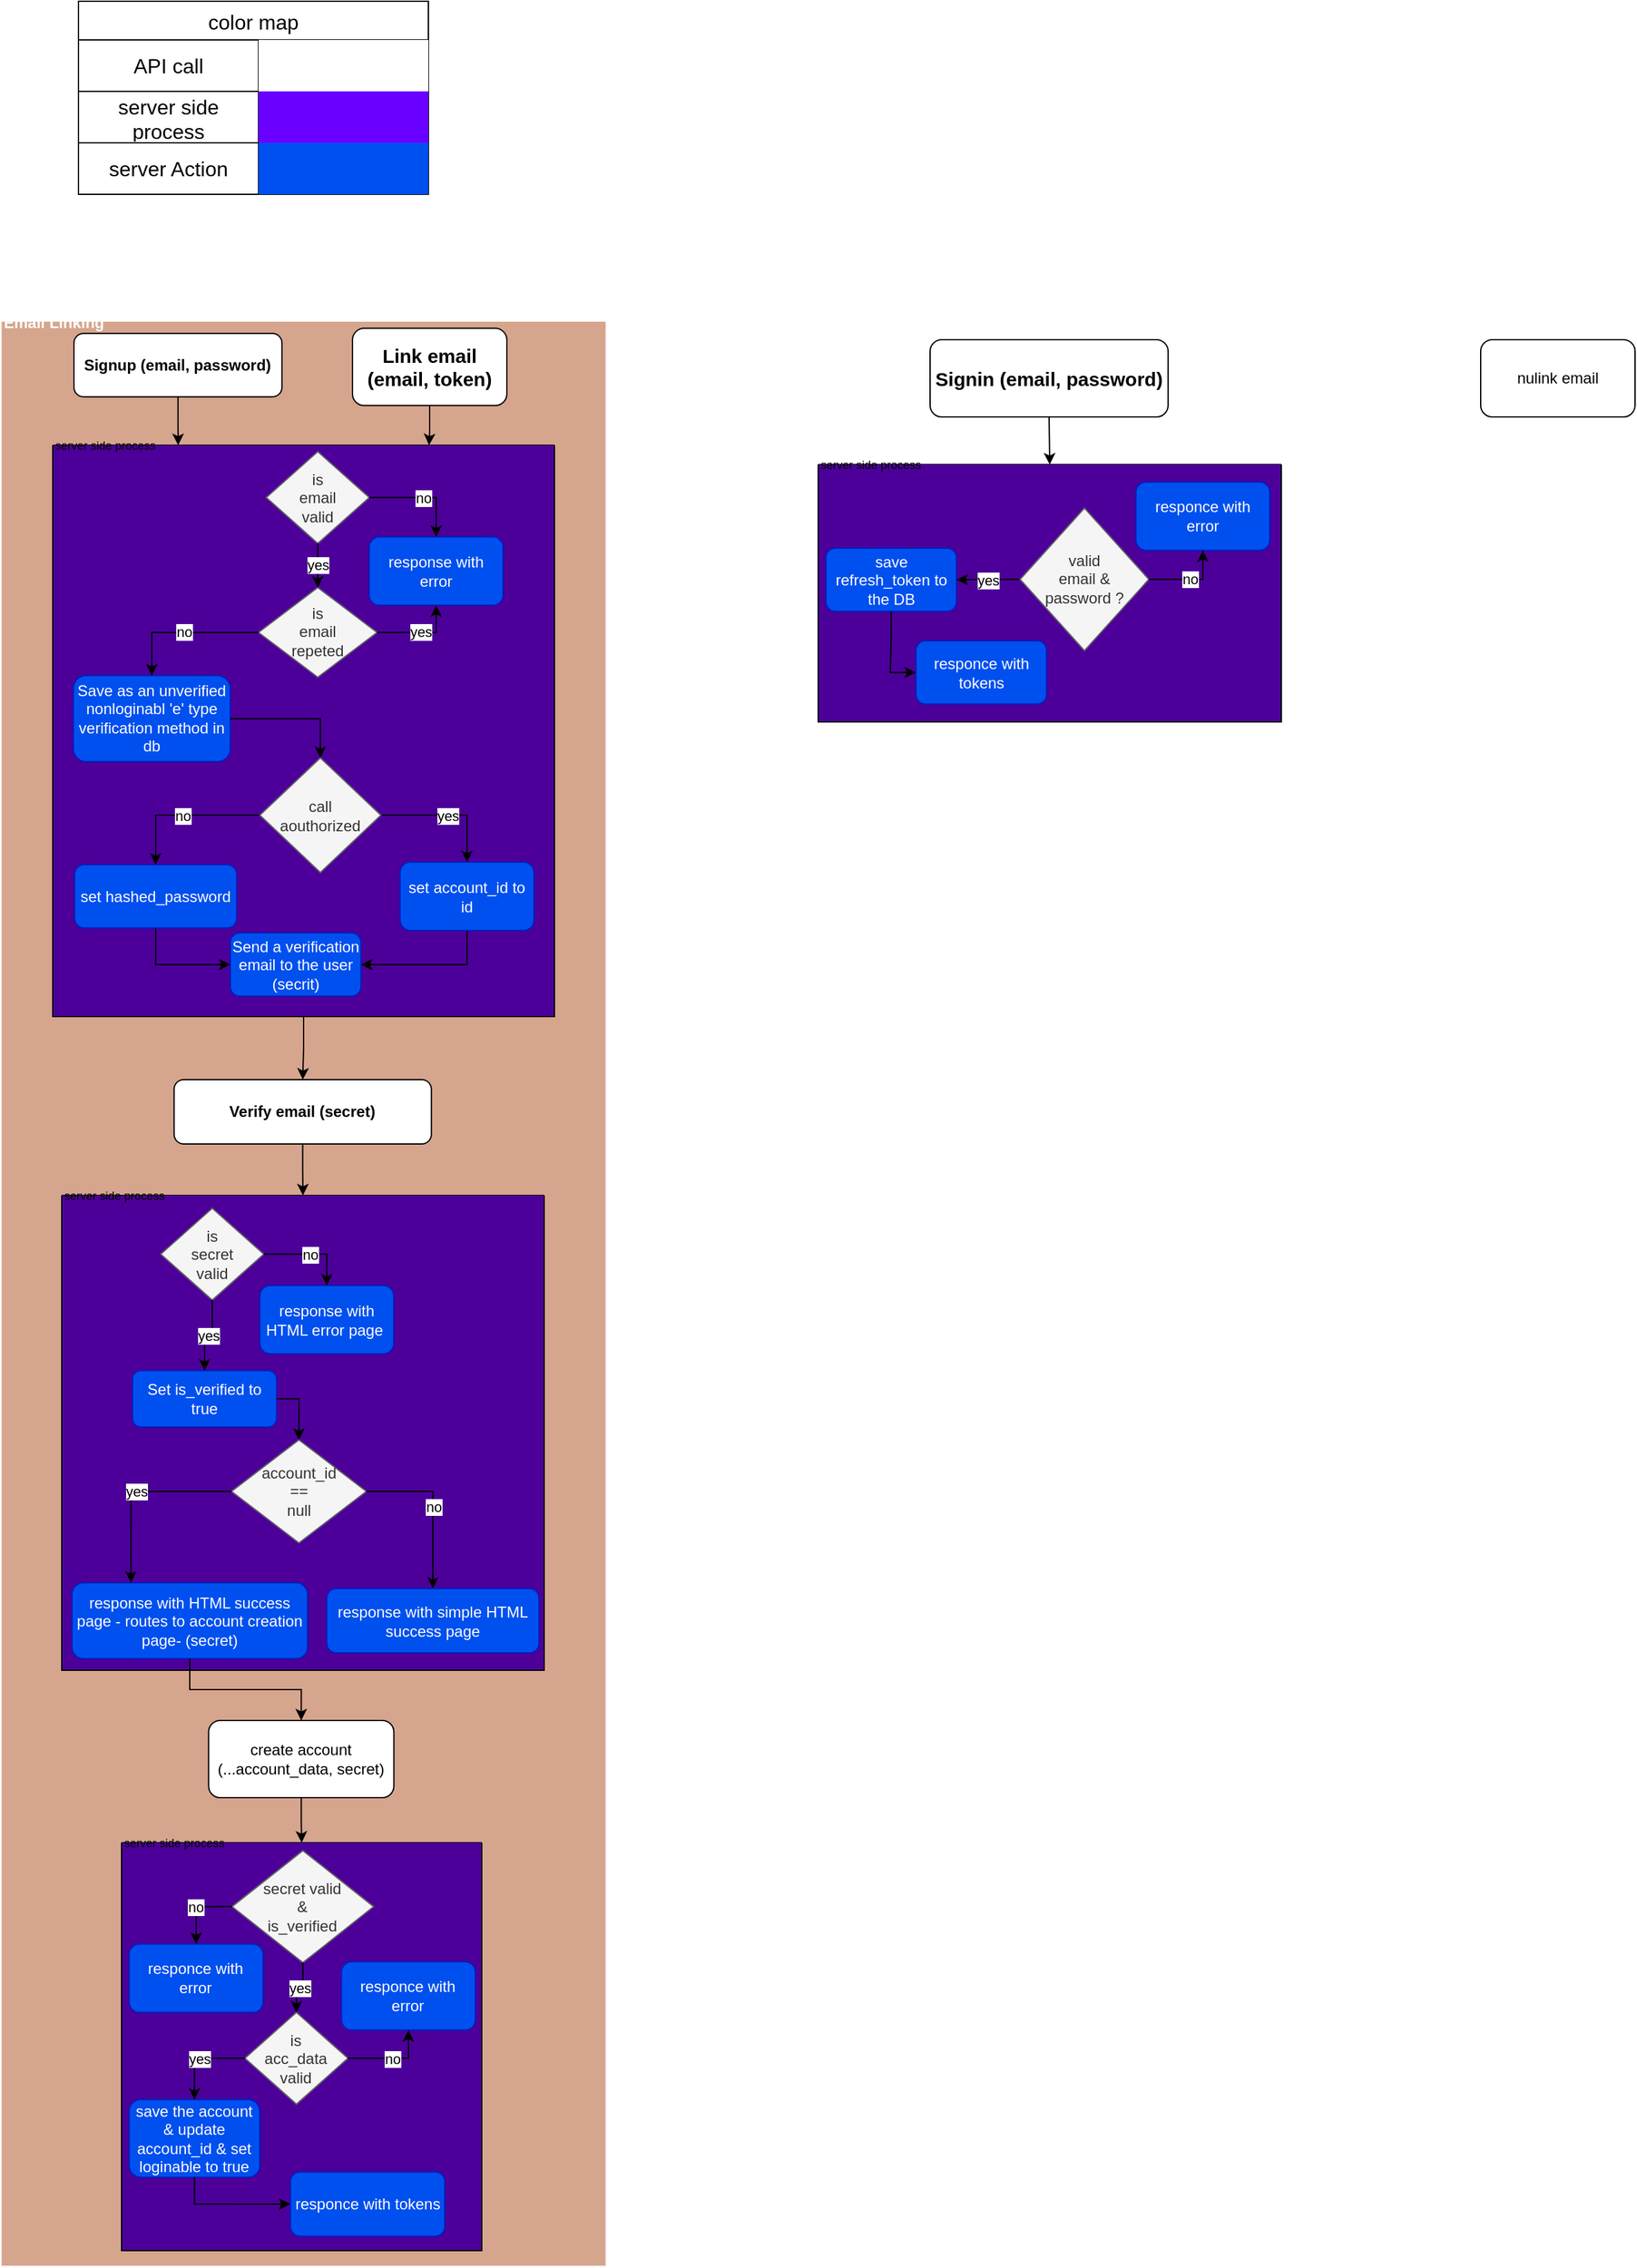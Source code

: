 <mxfile version="21.3.8" type="github" pages="2">
  <diagram name="Page-1" id="pteTAIGlAc0p7t94jHmJ">
    <mxGraphModel dx="1827" dy="497" grid="1" gridSize="10" guides="1" tooltips="1" connect="1" arrows="1" fold="1" page="1" pageScale="1" pageWidth="827" pageHeight="1169" math="0" shadow="0">
      <root>
        <mxCell id="0" />
        <mxCell id="1" parent="0" />
        <mxCell id="_Lz6I93l5ru_T4zFbFvI-14" value="color map" style="shape=table;startSize=30;container=1;collapsible=0;childLayout=tableLayout;strokeColor=default;fontSize=16;" vertex="1" parent="1">
          <mxGeometry x="10" y="10" width="272" height="150" as="geometry" />
        </mxCell>
        <mxCell id="_Lz6I93l5ru_T4zFbFvI-15" value="" style="shape=tableRow;horizontal=0;startSize=0;swimlaneHead=0;swimlaneBody=0;strokeColor=inherit;top=0;left=0;bottom=0;right=0;collapsible=0;dropTarget=0;fillColor=none;points=[[0,0.5],[1,0.5]];portConstraint=eastwest;fontSize=16;" vertex="1" parent="_Lz6I93l5ru_T4zFbFvI-14">
          <mxGeometry y="30" width="272" height="40" as="geometry" />
        </mxCell>
        <mxCell id="_Lz6I93l5ru_T4zFbFvI-16" value="API call" style="shape=partialRectangle;html=1;whiteSpace=wrap;connectable=0;strokeColor=inherit;overflow=hidden;fillColor=none;top=0;left=0;bottom=0;right=0;pointerEvents=1;fontSize=16;" vertex="1" parent="_Lz6I93l5ru_T4zFbFvI-15">
          <mxGeometry width="140" height="40" as="geometry">
            <mxRectangle width="140" height="40" as="alternateBounds" />
          </mxGeometry>
        </mxCell>
        <mxCell id="_Lz6I93l5ru_T4zFbFvI-17" value="" style="shape=partialRectangle;html=1;whiteSpace=wrap;connectable=0;overflow=hidden;top=0;left=0;bottom=0;right=0;pointerEvents=1;fontSize=16;" vertex="1" parent="_Lz6I93l5ru_T4zFbFvI-15">
          <mxGeometry x="140" width="132" height="40" as="geometry">
            <mxRectangle width="132" height="40" as="alternateBounds" />
          </mxGeometry>
        </mxCell>
        <mxCell id="_Lz6I93l5ru_T4zFbFvI-19" value="" style="shape=tableRow;horizontal=0;startSize=0;swimlaneHead=0;swimlaneBody=0;strokeColor=inherit;top=0;left=0;bottom=0;right=0;collapsible=0;dropTarget=0;fillColor=none;points=[[0,0.5],[1,0.5]];portConstraint=eastwest;fontSize=16;" vertex="1" parent="_Lz6I93l5ru_T4zFbFvI-14">
          <mxGeometry y="70" width="272" height="40" as="geometry" />
        </mxCell>
        <mxCell id="_Lz6I93l5ru_T4zFbFvI-20" value="server side process" style="shape=partialRectangle;html=1;whiteSpace=wrap;connectable=0;strokeColor=inherit;overflow=hidden;fillColor=none;top=0;left=0;bottom=0;right=0;pointerEvents=1;fontSize=16;" vertex="1" parent="_Lz6I93l5ru_T4zFbFvI-19">
          <mxGeometry width="140" height="40" as="geometry">
            <mxRectangle width="140" height="40" as="alternateBounds" />
          </mxGeometry>
        </mxCell>
        <mxCell id="_Lz6I93l5ru_T4zFbFvI-21" value="" style="shape=partialRectangle;html=1;whiteSpace=wrap;connectable=0;strokeColor=#3700CC;overflow=hidden;fillColor=#6a00ff;top=0;left=0;bottom=0;right=0;pointerEvents=1;fontSize=16;fontColor=#ffffff;" vertex="1" parent="_Lz6I93l5ru_T4zFbFvI-19">
          <mxGeometry x="140" width="132" height="40" as="geometry">
            <mxRectangle width="132" height="40" as="alternateBounds" />
          </mxGeometry>
        </mxCell>
        <mxCell id="_Lz6I93l5ru_T4zFbFvI-23" value="" style="shape=tableRow;horizontal=0;startSize=0;swimlaneHead=0;swimlaneBody=0;strokeColor=inherit;top=0;left=0;bottom=0;right=0;collapsible=0;dropTarget=0;fillColor=none;points=[[0,0.5],[1,0.5]];portConstraint=eastwest;fontSize=16;" vertex="1" parent="_Lz6I93l5ru_T4zFbFvI-14">
          <mxGeometry y="110" width="272" height="40" as="geometry" />
        </mxCell>
        <mxCell id="_Lz6I93l5ru_T4zFbFvI-24" value="server Action" style="shape=partialRectangle;html=1;whiteSpace=wrap;connectable=0;strokeColor=inherit;overflow=hidden;fillColor=none;top=0;left=0;bottom=0;right=0;pointerEvents=1;fontSize=16;" vertex="1" parent="_Lz6I93l5ru_T4zFbFvI-23">
          <mxGeometry width="140" height="40" as="geometry">
            <mxRectangle width="140" height="40" as="alternateBounds" />
          </mxGeometry>
        </mxCell>
        <mxCell id="_Lz6I93l5ru_T4zFbFvI-25" value="" style="shape=partialRectangle;html=1;whiteSpace=wrap;connectable=0;strokeColor=#001DBC;overflow=hidden;fillColor=#0050ef;top=0;left=0;bottom=0;right=0;pointerEvents=1;fontSize=16;fontColor=#ffffff;" vertex="1" parent="_Lz6I93l5ru_T4zFbFvI-23">
          <mxGeometry x="140" width="132" height="40" as="geometry">
            <mxRectangle width="132" height="40" as="alternateBounds" />
          </mxGeometry>
        </mxCell>
        <mxCell id="_Lz6I93l5ru_T4zFbFvI-88" style="edgeStyle=orthogonalEdgeStyle;rounded=0;orthogonalLoop=1;jettySize=auto;html=1;entryX=0.5;entryY=0;entryDx=0;entryDy=0;exitX=0.5;exitY=1;exitDx=0;exitDy=0;" edge="1" parent="1" source="WjPGS6aV06rKY_8aKDoy-7" target="WjPGS6aV06rKY_8aKDoy-10">
          <mxGeometry relative="1" as="geometry">
            <mxPoint x="765" y="309.17" as="sourcePoint" />
            <mxPoint x="765" y="350" as="targetPoint" />
          </mxGeometry>
        </mxCell>
        <mxCell id="_Lz6I93l5ru_T4zFbFvI-89" value="nulink email" style="rounded=1;whiteSpace=wrap;html=1;" vertex="1" parent="1">
          <mxGeometry x="1100" y="273" width="120" height="60" as="geometry" />
        </mxCell>
        <mxCell id="9fSp8sO44n7Tz8PfT3hy-3" value="Email Linking" style="swimlane;startSize=0;align=left;fillColor=none;fontColor=#ffffff;strokeColor=#FFFFFF;gradientColor=none;swimlaneFillColor=#AD4D1D;opacity=50;strokeWidth=1;perimeterSpacing=1;" vertex="1" parent="1">
          <mxGeometry x="-50" y="259" width="470" height="1511" as="geometry" />
        </mxCell>
        <mxCell id="_Lz6I93l5ru_T4zFbFvI-2" value="Signup (email, password)" style="rounded=1;whiteSpace=wrap;html=1;fontStyle=1" vertex="1" parent="9fSp8sO44n7Tz8PfT3hy-3">
          <mxGeometry x="56.5" y="9.17" width="161.67" height="49.17" as="geometry" />
        </mxCell>
        <mxCell id="_Lz6I93l5ru_T4zFbFvI-44" style="edgeStyle=orthogonalEdgeStyle;rounded=0;orthogonalLoop=1;jettySize=auto;html=1;entryX=0.25;entryY=0;entryDx=0;entryDy=0;" edge="1" parent="9fSp8sO44n7Tz8PfT3hy-3" source="_Lz6I93l5ru_T4zFbFvI-2" target="0f2ua5pnuV8czUVJPmkx-8">
          <mxGeometry relative="1" as="geometry">
            <mxPoint x="186.0" y="98" as="targetPoint" />
          </mxGeometry>
        </mxCell>
        <mxCell id="WjPGS6aV06rKY_8aKDoy-6" style="edgeStyle=orthogonalEdgeStyle;rounded=0;orthogonalLoop=1;jettySize=auto;html=1;entryX=0.5;entryY=0;entryDx=0;entryDy=0;" edge="1" parent="9fSp8sO44n7Tz8PfT3hy-3" source="_Lz6I93l5ru_T4zFbFvI-51" target="WjPGS6aV06rKY_8aKDoy-4">
          <mxGeometry relative="1" as="geometry" />
        </mxCell>
        <mxCell id="_Lz6I93l5ru_T4zFbFvI-51" value="create account (...account_data, secret)" style="rounded=1;whiteSpace=wrap;html=1;" vertex="1" parent="9fSp8sO44n7Tz8PfT3hy-3">
          <mxGeometry x="161.17" y="1087" width="144" height="60" as="geometry" />
        </mxCell>
        <mxCell id="0f2ua5pnuV8czUVJPmkx-8" value="server side process" style="swimlane;startSize=0;swimlaneFillColor=#4C0099;fontStyle=0;align=left;fontSize=9;" vertex="1" parent="9fSp8sO44n7Tz8PfT3hy-3">
          <mxGeometry x="40" y="96" width="390" height="444" as="geometry" />
        </mxCell>
        <mxCell id="9fSp8sO44n7Tz8PfT3hy-7" value="is &lt;br&gt;email&lt;br&gt;valid" style="rhombus;whiteSpace=wrap;html=1;fillColor=#f5f5f5;fontColor=#333333;strokeColor=#666666;" vertex="1" parent="0f2ua5pnuV8czUVJPmkx-8">
          <mxGeometry x="166.02" y="5.0" width="80" height="71.29" as="geometry" />
        </mxCell>
        <mxCell id="_Lz6I93l5ru_T4zFbFvI-34" value="response with error" style="rounded=1;whiteSpace=wrap;html=1;fillColor=#0050ef;fontColor=#ffffff;strokeColor=#001DBC;" vertex="1" parent="0f2ua5pnuV8czUVJPmkx-8">
          <mxGeometry x="246.02" y="71.29" width="104.07" height="53.12" as="geometry" />
        </mxCell>
        <mxCell id="_Lz6I93l5ru_T4zFbFvI-32" value="is&lt;br&gt;email&lt;br&gt;repeted" style="rhombus;whiteSpace=wrap;html=1;fillColor=#f5f5f5;fontColor=#333333;strokeColor=#666666;" vertex="1" parent="0f2ua5pnuV8czUVJPmkx-8">
          <mxGeometry x="160.0" y="110.65" width="92.04" height="69.64" as="geometry" />
        </mxCell>
        <mxCell id="_Lz6I93l5ru_T4zFbFvI-13" value="Save as an unverified nonloginabl &#39;e&#39; type verification method in db" style="rounded=1;whiteSpace=wrap;html=1;fillColor=#0050ef;fontColor=#ffffff;strokeColor=#001DBC;" vertex="1" parent="0f2ua5pnuV8czUVJPmkx-8">
          <mxGeometry x="16" y="179.0" width="122.04" height="66.88" as="geometry" />
        </mxCell>
        <mxCell id="WjPGS6aV06rKY_8aKDoy-30" style="edgeStyle=orthogonalEdgeStyle;rounded=0;orthogonalLoop=1;jettySize=auto;html=1;entryX=0;entryY=0.5;entryDx=0;entryDy=0;exitX=0.5;exitY=1;exitDx=0;exitDy=0;" edge="1" parent="0f2ua5pnuV8czUVJPmkx-8" source="0f2ua5pnuV8czUVJPmkx-3" target="WjPGS6aV06rKY_8aKDoy-28">
          <mxGeometry relative="1" as="geometry" />
        </mxCell>
        <mxCell id="0f2ua5pnuV8czUVJPmkx-3" value="set hashed_password" style="rounded=1;whiteSpace=wrap;html=1;fillColor=#0050ef;fontColor=#ffffff;strokeColor=#001DBC;" vertex="1" parent="0f2ua5pnuV8czUVJPmkx-8">
          <mxGeometry x="17" y="326" width="126" height="49.17" as="geometry" />
        </mxCell>
        <mxCell id="9fSp8sO44n7Tz8PfT3hy-9" value="no" style="edgeStyle=orthogonalEdgeStyle;rounded=0;orthogonalLoop=1;jettySize=auto;html=1;entryX=0.5;entryY=0;entryDx=0;entryDy=0;exitX=1;exitY=0.5;exitDx=0;exitDy=0;" edge="1" parent="0f2ua5pnuV8czUVJPmkx-8" source="9fSp8sO44n7Tz8PfT3hy-7" target="_Lz6I93l5ru_T4zFbFvI-34">
          <mxGeometry relative="1" as="geometry" />
        </mxCell>
        <mxCell id="9fSp8sO44n7Tz8PfT3hy-8" value="yes" style="edgeStyle=orthogonalEdgeStyle;rounded=0;orthogonalLoop=1;jettySize=auto;html=1;" edge="1" parent="0f2ua5pnuV8czUVJPmkx-8" source="9fSp8sO44n7Tz8PfT3hy-7" target="_Lz6I93l5ru_T4zFbFvI-32">
          <mxGeometry relative="1" as="geometry" />
        </mxCell>
        <mxCell id="_Lz6I93l5ru_T4zFbFvI-35" value="yes" style="edgeStyle=orthogonalEdgeStyle;rounded=0;orthogonalLoop=1;jettySize=auto;html=1;entryX=0.5;entryY=1;entryDx=0;entryDy=0;exitX=1;exitY=0.5;exitDx=0;exitDy=0;" edge="1" parent="0f2ua5pnuV8czUVJPmkx-8" source="_Lz6I93l5ru_T4zFbFvI-32" target="_Lz6I93l5ru_T4zFbFvI-34">
          <mxGeometry relative="1" as="geometry" />
        </mxCell>
        <mxCell id="9fSp8sO44n7Tz8PfT3hy-10" value="no" style="edgeStyle=orthogonalEdgeStyle;rounded=0;orthogonalLoop=1;jettySize=auto;html=1;entryX=0.5;entryY=0;entryDx=0;entryDy=0;exitX=0;exitY=0.5;exitDx=0;exitDy=0;" edge="1" parent="0f2ua5pnuV8czUVJPmkx-8" source="_Lz6I93l5ru_T4zFbFvI-32" target="_Lz6I93l5ru_T4zFbFvI-13">
          <mxGeometry relative="1" as="geometry" />
        </mxCell>
        <mxCell id="0f2ua5pnuV8czUVJPmkx-4" style="edgeStyle=orthogonalEdgeStyle;rounded=0;orthogonalLoop=1;jettySize=auto;html=1;entryX=0.5;entryY=0;entryDx=0;entryDy=0;" edge="1" parent="0f2ua5pnuV8czUVJPmkx-8" source="_Lz6I93l5ru_T4zFbFvI-13" target="WjPGS6aV06rKY_8aKDoy-20">
          <mxGeometry relative="1" as="geometry" />
        </mxCell>
        <mxCell id="WjPGS6aV06rKY_8aKDoy-23" value="no" style="edgeStyle=orthogonalEdgeStyle;rounded=0;orthogonalLoop=1;jettySize=auto;html=1;entryX=0.5;entryY=0;entryDx=0;entryDy=0;exitX=0;exitY=0.5;exitDx=0;exitDy=0;" edge="1" parent="0f2ua5pnuV8czUVJPmkx-8" source="WjPGS6aV06rKY_8aKDoy-20" target="0f2ua5pnuV8czUVJPmkx-3">
          <mxGeometry relative="1" as="geometry" />
        </mxCell>
        <mxCell id="WjPGS6aV06rKY_8aKDoy-25" value="yes" style="edgeStyle=orthogonalEdgeStyle;rounded=0;orthogonalLoop=1;jettySize=auto;html=1;exitX=1;exitY=0.5;exitDx=0;exitDy=0;entryX=0.5;entryY=0;entryDx=0;entryDy=0;" edge="1" parent="0f2ua5pnuV8czUVJPmkx-8" source="WjPGS6aV06rKY_8aKDoy-20" target="WjPGS6aV06rKY_8aKDoy-24">
          <mxGeometry relative="1" as="geometry" />
        </mxCell>
        <mxCell id="WjPGS6aV06rKY_8aKDoy-20" value="call&lt;br&gt;aouthorized" style="rhombus;whiteSpace=wrap;html=1;fillColor=#f5f5f5;fontColor=#333333;strokeColor=#666666;" vertex="1" parent="0f2ua5pnuV8czUVJPmkx-8">
          <mxGeometry x="161.04" y="243" width="94" height="89" as="geometry" />
        </mxCell>
        <mxCell id="WjPGS6aV06rKY_8aKDoy-29" style="edgeStyle=orthogonalEdgeStyle;rounded=0;orthogonalLoop=1;jettySize=auto;html=1;entryX=1;entryY=0.5;entryDx=0;entryDy=0;exitX=0.5;exitY=1;exitDx=0;exitDy=0;" edge="1" parent="0f2ua5pnuV8czUVJPmkx-8" source="WjPGS6aV06rKY_8aKDoy-24" target="WjPGS6aV06rKY_8aKDoy-28">
          <mxGeometry relative="1" as="geometry" />
        </mxCell>
        <mxCell id="WjPGS6aV06rKY_8aKDoy-24" value="set account_id to id" style="rounded=1;whiteSpace=wrap;html=1;fillColor=#0050ef;fontColor=#ffffff;strokeColor=#001DBC;" vertex="1" parent="0f2ua5pnuV8czUVJPmkx-8">
          <mxGeometry x="270.0" y="324" width="104.07" height="53.12" as="geometry" />
        </mxCell>
        <mxCell id="WjPGS6aV06rKY_8aKDoy-28" value="Send a verification email to the user (secrit)" style="rounded=1;whiteSpace=wrap;html=1;fillColor=#0050ef;fontColor=#ffffff;strokeColor=#001DBC;" vertex="1" parent="0f2ua5pnuV8czUVJPmkx-8">
          <mxGeometry x="138.04" y="379" width="101.53" height="49.17" as="geometry" />
        </mxCell>
        <mxCell id="WjPGS6aV06rKY_8aKDoy-4" value="server side process" style="swimlane;startSize=0;swimlaneFillColor=#4C0099;fontStyle=0;align=left;fontSize=9;" vertex="1" parent="9fSp8sO44n7Tz8PfT3hy-3">
          <mxGeometry x="93.5" y="1182" width="280" height="317" as="geometry" />
        </mxCell>
        <mxCell id="_Lz6I93l5ru_T4zFbFvI-59" value="responce with error" style="rounded=1;whiteSpace=wrap;html=1;fillColor=#0050ef;fontColor=#ffffff;strokeColor=#001DBC;" vertex="1" parent="WjPGS6aV06rKY_8aKDoy-4">
          <mxGeometry x="170.93" y="92.53" width="104.07" height="53.12" as="geometry" />
        </mxCell>
        <mxCell id="_Lz6I93l5ru_T4zFbFvI-58" value="is &lt;br&gt;acc_data&lt;br&gt;valid" style="rhombus;whiteSpace=wrap;html=1;fillColor=#f5f5f5;fontColor=#333333;strokeColor=#666666;" vertex="1" parent="WjPGS6aV06rKY_8aKDoy-4">
          <mxGeometry x="95.93" y="131.89" width="80" height="71.29" as="geometry" />
        </mxCell>
        <mxCell id="_Lz6I93l5ru_T4zFbFvI-64" value="responce with error" style="rounded=1;whiteSpace=wrap;html=1;fillColor=#0050ef;fontColor=#ffffff;strokeColor=#001DBC;" vertex="1" parent="WjPGS6aV06rKY_8aKDoy-4">
          <mxGeometry x="5.93" y="78.77" width="104.07" height="53.12" as="geometry" />
        </mxCell>
        <mxCell id="_Lz6I93l5ru_T4zFbFvI-61" value="secret valid&lt;br&gt;&amp;amp;&lt;br&gt;is_verified" style="rhombus;whiteSpace=wrap;html=1;fillColor=#f5f5f5;fontColor=#333333;strokeColor=#666666;" vertex="1" parent="WjPGS6aV06rKY_8aKDoy-4">
          <mxGeometry x="85.93" y="6.18" width="110" height="87" as="geometry" />
        </mxCell>
        <mxCell id="_Lz6I93l5ru_T4zFbFvI-56" value="save the account &amp;amp; update account_id &amp;amp; set loginable to true" style="rounded=1;whiteSpace=wrap;html=1;fillColor=#0050ef;fontColor=#ffffff;strokeColor=#001DBC;" vertex="1" parent="WjPGS6aV06rKY_8aKDoy-4">
          <mxGeometry x="5.93" y="199.65" width="101.53" height="60.35" as="geometry" />
        </mxCell>
        <mxCell id="_Lz6I93l5ru_T4zFbFvI-73" value="responce with tokens" style="rounded=1;whiteSpace=wrap;html=1;fillColor=#0050ef;fontColor=#ffffff;strokeColor=#001DBC;" vertex="1" parent="WjPGS6aV06rKY_8aKDoy-4">
          <mxGeometry x="131.26" y="255.82" width="120" height="50" as="geometry" />
        </mxCell>
        <mxCell id="_Lz6I93l5ru_T4zFbFvI-60" value="no" style="edgeStyle=orthogonalEdgeStyle;rounded=0;orthogonalLoop=1;jettySize=auto;html=1;entryX=0.5;entryY=1;entryDx=0;entryDy=0;exitX=1;exitY=0.5;exitDx=0;exitDy=0;" edge="1" parent="WjPGS6aV06rKY_8aKDoy-4" source="_Lz6I93l5ru_T4zFbFvI-58" target="_Lz6I93l5ru_T4zFbFvI-59">
          <mxGeometry relative="1" as="geometry" />
        </mxCell>
        <mxCell id="_Lz6I93l5ru_T4zFbFvI-63" value="yes" style="edgeStyle=orthogonalEdgeStyle;rounded=0;orthogonalLoop=1;jettySize=auto;html=1;entryX=0.5;entryY=0;entryDx=0;entryDy=0;" edge="1" parent="WjPGS6aV06rKY_8aKDoy-4" source="_Lz6I93l5ru_T4zFbFvI-61" target="_Lz6I93l5ru_T4zFbFvI-58">
          <mxGeometry relative="1" as="geometry" />
        </mxCell>
        <mxCell id="_Lz6I93l5ru_T4zFbFvI-65" value="no" style="edgeStyle=orthogonalEdgeStyle;rounded=0;orthogonalLoop=1;jettySize=auto;html=1;entryX=0.5;entryY=0;entryDx=0;entryDy=0;exitX=0;exitY=0.5;exitDx=0;exitDy=0;" edge="1" parent="WjPGS6aV06rKY_8aKDoy-4" source="_Lz6I93l5ru_T4zFbFvI-61" target="_Lz6I93l5ru_T4zFbFvI-64">
          <mxGeometry relative="1" as="geometry" />
        </mxCell>
        <mxCell id="_Lz6I93l5ru_T4zFbFvI-57" value="yes" style="edgeStyle=orthogonalEdgeStyle;rounded=0;orthogonalLoop=1;jettySize=auto;html=1;entryX=0.5;entryY=0;entryDx=0;entryDy=0;exitX=0;exitY=0.5;exitDx=0;exitDy=0;fillColor=none;" edge="1" parent="WjPGS6aV06rKY_8aKDoy-4" source="_Lz6I93l5ru_T4zFbFvI-58" target="_Lz6I93l5ru_T4zFbFvI-56">
          <mxGeometry relative="1" as="geometry" />
        </mxCell>
        <mxCell id="_Lz6I93l5ru_T4zFbFvI-74" style="edgeStyle=orthogonalEdgeStyle;rounded=0;orthogonalLoop=1;jettySize=auto;html=1;entryX=0;entryY=0.5;entryDx=0;entryDy=0;exitX=0.5;exitY=1;exitDx=0;exitDy=0;" edge="1" parent="WjPGS6aV06rKY_8aKDoy-4" source="_Lz6I93l5ru_T4zFbFvI-56" target="_Lz6I93l5ru_T4zFbFvI-73">
          <mxGeometry relative="1" as="geometry" />
        </mxCell>
        <mxCell id="_Lz6I93l5ru_T4zFbFvI-3" value="Verify email (secret)" style="rounded=1;whiteSpace=wrap;html=1;fontStyle=1" vertex="1" parent="9fSp8sO44n7Tz8PfT3hy-3">
          <mxGeometry x="134.33" y="589" width="200" height="50" as="geometry" />
        </mxCell>
        <mxCell id="ZFrwRgd-oDH84CEfDE7K-3" value="server side process" style="swimlane;startSize=0;swimlaneFillColor=#4C0099;fontStyle=0;align=left;fontSize=9;" vertex="1" parent="9fSp8sO44n7Tz8PfT3hy-3">
          <mxGeometry x="47" y="679" width="375" height="369" as="geometry" />
        </mxCell>
        <mxCell id="ZFrwRgd-oDH84CEfDE7K-4" value="is&lt;br&gt;secret&lt;br&gt;valid" style="rhombus;whiteSpace=wrap;html=1;fillColor=#f5f5f5;fontColor=#333333;strokeColor=#666666;" vertex="1" parent="ZFrwRgd-oDH84CEfDE7K-3">
          <mxGeometry x="77.0" y="10" width="80" height="71.29" as="geometry" />
        </mxCell>
        <mxCell id="ZFrwRgd-oDH84CEfDE7K-5" value="no" style="edgeStyle=orthogonalEdgeStyle;rounded=0;orthogonalLoop=1;jettySize=auto;html=1;entryX=0.5;entryY=0;entryDx=0;entryDy=0;exitX=1;exitY=0.5;exitDx=0;exitDy=0;" edge="1" source="ZFrwRgd-oDH84CEfDE7K-4" parent="ZFrwRgd-oDH84CEfDE7K-3" target="ZFrwRgd-oDH84CEfDE7K-7">
          <mxGeometry relative="1" as="geometry">
            <mxPoint x="182.04" y="88.7" as="targetPoint" />
          </mxGeometry>
        </mxCell>
        <mxCell id="ZFrwRgd-oDH84CEfDE7K-6" value="yes" style="edgeStyle=orthogonalEdgeStyle;rounded=0;orthogonalLoop=1;jettySize=auto;html=1;entryX=0.5;entryY=0;entryDx=0;entryDy=0;" edge="1" source="ZFrwRgd-oDH84CEfDE7K-4" parent="ZFrwRgd-oDH84CEfDE7K-3" target="ZFrwRgd-oDH84CEfDE7K-8">
          <mxGeometry relative="1" as="geometry">
            <mxPoint x="90.04" y="127.7" as="targetPoint" />
          </mxGeometry>
        </mxCell>
        <mxCell id="ZFrwRgd-oDH84CEfDE7K-7" value="response with HTML error page&amp;nbsp;" style="rounded=1;whiteSpace=wrap;html=1;fillColor=#0050ef;fontColor=#ffffff;strokeColor=#001DBC;" vertex="1" parent="ZFrwRgd-oDH84CEfDE7K-3">
          <mxGeometry x="154.0" y="70" width="104.07" height="53.12" as="geometry" />
        </mxCell>
        <mxCell id="WjPGS6aV06rKY_8aKDoy-2" style="edgeStyle=orthogonalEdgeStyle;rounded=0;orthogonalLoop=1;jettySize=auto;html=1;entryX=0.5;entryY=0;entryDx=0;entryDy=0;exitX=1;exitY=0.5;exitDx=0;exitDy=0;" edge="1" parent="ZFrwRgd-oDH84CEfDE7K-3" source="ZFrwRgd-oDH84CEfDE7K-8" target="WjPGS6aV06rKY_8aKDoy-16">
          <mxGeometry relative="1" as="geometry" />
        </mxCell>
        <mxCell id="ZFrwRgd-oDH84CEfDE7K-8" value="Set is_verified to true" style="rounded=1;whiteSpace=wrap;html=1;fillColor=#0050ef;fontColor=#ffffff;strokeColor=#001DBC;" vertex="1" parent="ZFrwRgd-oDH84CEfDE7K-3">
          <mxGeometry x="55" y="136.12" width="112" height="43.88" as="geometry" />
        </mxCell>
        <mxCell id="WjPGS6aV06rKY_8aKDoy-1" value="response with HTML success page - routes to account creation page- (secret)" style="rounded=1;whiteSpace=wrap;html=1;fillColor=#0050ef;fontColor=#ffffff;strokeColor=#001DBC;" vertex="1" parent="ZFrwRgd-oDH84CEfDE7K-3">
          <mxGeometry x="8" y="301" width="183.07" height="59" as="geometry" />
        </mxCell>
        <mxCell id="WjPGS6aV06rKY_8aKDoy-16" value="account_id&lt;br&gt;==&lt;br&gt;null" style="rhombus;whiteSpace=wrap;html=1;fillColor=#f5f5f5;fontColor=#333333;strokeColor=#666666;" vertex="1" parent="ZFrwRgd-oDH84CEfDE7K-3">
          <mxGeometry x="132" y="190" width="104.73" height="80" as="geometry" />
        </mxCell>
        <mxCell id="WjPGS6aV06rKY_8aKDoy-17" value="no" style="edgeStyle=orthogonalEdgeStyle;rounded=0;orthogonalLoop=1;jettySize=auto;html=1;exitX=1;exitY=0.5;exitDx=0;exitDy=0;" edge="1" source="WjPGS6aV06rKY_8aKDoy-16" parent="ZFrwRgd-oDH84CEfDE7K-3" target="WjPGS6aV06rKY_8aKDoy-19">
          <mxGeometry relative="1" as="geometry">
            <mxPoint x="197.31" y="251.7" as="targetPoint" />
          </mxGeometry>
        </mxCell>
        <mxCell id="WjPGS6aV06rKY_8aKDoy-18" value="yes" style="edgeStyle=orthogonalEdgeStyle;rounded=0;orthogonalLoop=1;jettySize=auto;html=1;entryX=0.25;entryY=0;entryDx=0;entryDy=0;exitX=0;exitY=0.5;exitDx=0;exitDy=0;" edge="1" source="WjPGS6aV06rKY_8aKDoy-16" parent="ZFrwRgd-oDH84CEfDE7K-3" target="WjPGS6aV06rKY_8aKDoy-1">
          <mxGeometry relative="1" as="geometry">
            <mxPoint x="105.31" y="290.7" as="targetPoint" />
          </mxGeometry>
        </mxCell>
        <mxCell id="WjPGS6aV06rKY_8aKDoy-19" value="response with simple HTML success page" style="rounded=1;whiteSpace=wrap;html=1;fillColor=#0050ef;fontColor=#ffffff;strokeColor=#001DBC;" vertex="1" parent="ZFrwRgd-oDH84CEfDE7K-3">
          <mxGeometry x="206" y="305.5" width="165" height="50" as="geometry" />
        </mxCell>
        <mxCell id="ZFrwRgd-oDH84CEfDE7K-2" style="edgeStyle=orthogonalEdgeStyle;rounded=0;orthogonalLoop=1;jettySize=auto;html=1;entryX=0.5;entryY=0;entryDx=0;entryDy=0;" edge="1" parent="9fSp8sO44n7Tz8PfT3hy-3" source="0f2ua5pnuV8czUVJPmkx-8" target="_Lz6I93l5ru_T4zFbFvI-3">
          <mxGeometry relative="1" as="geometry" />
        </mxCell>
        <mxCell id="WjPGS6aV06rKY_8aKDoy-3" style="edgeStyle=orthogonalEdgeStyle;rounded=0;orthogonalLoop=1;jettySize=auto;html=1;entryX=0.5;entryY=0;entryDx=0;entryDy=0;exitX=0.5;exitY=1;exitDx=0;exitDy=0;" edge="1" parent="9fSp8sO44n7Tz8PfT3hy-3" source="WjPGS6aV06rKY_8aKDoy-1" target="_Lz6I93l5ru_T4zFbFvI-51">
          <mxGeometry relative="1" as="geometry" />
        </mxCell>
        <mxCell id="_Lz6I93l5ru_T4zFbFvI-50" style="edgeStyle=orthogonalEdgeStyle;rounded=0;orthogonalLoop=1;jettySize=auto;html=1;entryX=0.5;entryY=0;entryDx=0;entryDy=0;" edge="1" parent="9fSp8sO44n7Tz8PfT3hy-3" source="_Lz6I93l5ru_T4zFbFvI-3" target="ZFrwRgd-oDH84CEfDE7K-3">
          <mxGeometry relative="1" as="geometry">
            <mxPoint x="186.0" y="478" as="targetPoint" />
          </mxGeometry>
        </mxCell>
        <mxCell id="WjPGS6aV06rKY_8aKDoy-27" style="edgeStyle=orthogonalEdgeStyle;rounded=0;orthogonalLoop=1;jettySize=auto;html=1;entryX=0.75;entryY=0;entryDx=0;entryDy=0;" edge="1" parent="9fSp8sO44n7Tz8PfT3hy-3" source="WjPGS6aV06rKY_8aKDoy-15" target="0f2ua5pnuV8czUVJPmkx-8">
          <mxGeometry relative="1" as="geometry" />
        </mxCell>
        <mxCell id="WjPGS6aV06rKY_8aKDoy-15" value="Link email (email, token)" style="rounded=1;whiteSpace=wrap;html=1;fontStyle=1;fontSize=15;" vertex="1" parent="9fSp8sO44n7Tz8PfT3hy-3">
          <mxGeometry x="273" y="5.17" width="120" height="60" as="geometry" />
        </mxCell>
        <mxCell id="WjPGS6aV06rKY_8aKDoy-7" value="Signin (email, password)" style="rounded=1;whiteSpace=wrap;html=1;fontStyle=1;fontSize=15;" vertex="1" parent="1">
          <mxGeometry x="672" y="273" width="185" height="60" as="geometry" />
        </mxCell>
        <mxCell id="WjPGS6aV06rKY_8aKDoy-10" value="server side process" style="swimlane;startSize=0;swimlaneFillColor=#4C0099;fontStyle=0;align=left;fontSize=9;" vertex="1" parent="1">
          <mxGeometry x="585" y="370" width="360" height="200" as="geometry" />
        </mxCell>
        <mxCell id="WjPGS6aV06rKY_8aKDoy-12" style="edgeStyle=orthogonalEdgeStyle;rounded=0;orthogonalLoop=1;jettySize=auto;html=1;entryX=0;entryY=0.5;entryDx=0;entryDy=0;" edge="1" parent="WjPGS6aV06rKY_8aKDoy-10" source="_Lz6I93l5ru_T4zFbFvI-83" target="WjPGS6aV06rKY_8aKDoy-11">
          <mxGeometry relative="1" as="geometry" />
        </mxCell>
        <mxCell id="_Lz6I93l5ru_T4zFbFvI-83" value="save refresh_token to the DB" style="rounded=1;whiteSpace=wrap;html=1;fillColor=#0050ef;fontColor=#ffffff;strokeColor=#001DBC;" vertex="1" parent="WjPGS6aV06rKY_8aKDoy-10">
          <mxGeometry x="6" y="65.0" width="101.53" height="49.17" as="geometry" />
        </mxCell>
        <mxCell id="_Lz6I93l5ru_T4zFbFvI-84" value="yes" style="edgeStyle=orthogonalEdgeStyle;rounded=0;orthogonalLoop=1;jettySize=auto;html=1;entryX=1;entryY=0.5;entryDx=0;entryDy=0;exitX=0;exitY=0.5;exitDx=0;exitDy=0;fillColor=none;" edge="1" parent="WjPGS6aV06rKY_8aKDoy-10" source="_Lz6I93l5ru_T4zFbFvI-85" target="_Lz6I93l5ru_T4zFbFvI-83">
          <mxGeometry relative="1" as="geometry" />
        </mxCell>
        <mxCell id="_Lz6I93l5ru_T4zFbFvI-85" value="valid&lt;br&gt;email &amp;amp;&lt;br&gt;password ?" style="rhombus;whiteSpace=wrap;html=1;fillColor=#f5f5f5;fontColor=#333333;strokeColor=#666666;" vertex="1" parent="WjPGS6aV06rKY_8aKDoy-10">
          <mxGeometry x="157" y="33.92" width="100" height="110.65" as="geometry" />
        </mxCell>
        <mxCell id="_Lz6I93l5ru_T4zFbFvI-86" value="responce with error" style="rounded=1;whiteSpace=wrap;html=1;fillColor=#0050ef;fontColor=#ffffff;strokeColor=#001DBC;" vertex="1" parent="WjPGS6aV06rKY_8aKDoy-10">
          <mxGeometry x="247" y="13.59" width="104.07" height="53.12" as="geometry" />
        </mxCell>
        <mxCell id="_Lz6I93l5ru_T4zFbFvI-87" value="no" style="edgeStyle=orthogonalEdgeStyle;rounded=0;orthogonalLoop=1;jettySize=auto;html=1;entryX=0.5;entryY=1;entryDx=0;entryDy=0;exitX=1;exitY=0.5;exitDx=0;exitDy=0;" edge="1" parent="WjPGS6aV06rKY_8aKDoy-10" source="_Lz6I93l5ru_T4zFbFvI-85" target="_Lz6I93l5ru_T4zFbFvI-86">
          <mxGeometry relative="1" as="geometry" />
        </mxCell>
        <mxCell id="WjPGS6aV06rKY_8aKDoy-11" value="responce with tokens" style="rounded=1;whiteSpace=wrap;html=1;fillColor=#0050ef;fontColor=#ffffff;strokeColor=#001DBC;" vertex="1" parent="WjPGS6aV06rKY_8aKDoy-10">
          <mxGeometry x="76" y="137" width="101.53" height="49.17" as="geometry" />
        </mxCell>
      </root>
    </mxGraphModel>
  </diagram>
  <diagram id="CxpQJB-mhpuOJnPQDDZv" name="Page-2">
    <mxGraphModel dx="1235" dy="614" grid="1" gridSize="10" guides="1" tooltips="1" connect="1" arrows="1" fold="1" page="1" pageScale="1" pageWidth="827" pageHeight="1169" math="0" shadow="0">
      <root>
        <mxCell id="0" />
        <mxCell id="1" parent="0" />
        <mxCell id="o5zWqy-yZP3sflRj8p0Q-1" value="Verification Method" style="rounded=0;whiteSpace=wrap;html=1;" vertex="1" parent="1">
          <mxGeometry x="240" y="160" width="120" height="60" as="geometry" />
        </mxCell>
        <mxCell id="o5zWqy-yZP3sflRj8p0Q-2" value="&lt;font style=&quot;&quot;&gt;&lt;u style=&quot;font-size: 16px;&quot;&gt;identifier&lt;/u&gt;&lt;font style=&quot;font-size: 14px;&quot;&gt; : email | phone&lt;/font&gt;&lt;/font&gt;" style="ellipse;whiteSpace=wrap;html=1;" vertex="1" parent="1">
          <mxGeometry y="101" width="170" height="60" as="geometry" />
        </mxCell>
        <mxCell id="o5zWqy-yZP3sflRj8p0Q-4" value="is_verifyed" style="ellipse;whiteSpace=wrap;html=1;" vertex="1" parent="1">
          <mxGeometry x="240" y="100" width="100" height="40" as="geometry" />
        </mxCell>
        <mxCell id="o5zWqy-yZP3sflRj8p0Q-5" value="is_loginable" style="ellipse;whiteSpace=wrap;html=1;" vertex="1" parent="1">
          <mxGeometry x="360" y="110" width="90" height="30" as="geometry" />
        </mxCell>
        <mxCell id="o5zWqy-yZP3sflRj8p0Q-6" value="hashed password?" style="ellipse;whiteSpace=wrap;html=1;" vertex="1" parent="1">
          <mxGeometry x="87" y="194" width="110" height="50" as="geometry" />
        </mxCell>
        <mxCell id="o5zWqy-yZP3sflRj8p0Q-7" value="" style="endArrow=none;html=1;rounded=0;entryX=0;entryY=0.5;entryDx=0;entryDy=0;exitX=1;exitY=0.5;exitDx=0;exitDy=0;" edge="1" parent="1" source="o5zWqy-yZP3sflRj8p0Q-6" target="o5zWqy-yZP3sflRj8p0Q-1">
          <mxGeometry width="50" height="50" relative="1" as="geometry">
            <mxPoint x="390" y="300" as="sourcePoint" />
            <mxPoint x="440" y="250" as="targetPoint" />
          </mxGeometry>
        </mxCell>
        <mxCell id="o5zWqy-yZP3sflRj8p0Q-8" value="" style="endArrow=none;html=1;rounded=0;entryX=0;entryY=1;entryDx=0;entryDy=0;exitX=1;exitY=0.25;exitDx=0;exitDy=0;" edge="1" parent="1" source="o5zWqy-yZP3sflRj8p0Q-1" target="o5zWqy-yZP3sflRj8p0Q-5">
          <mxGeometry width="50" height="50" relative="1" as="geometry">
            <mxPoint x="380" y="210" as="sourcePoint" />
            <mxPoint x="430" y="160" as="targetPoint" />
          </mxGeometry>
        </mxCell>
        <mxCell id="o5zWqy-yZP3sflRj8p0Q-10" value="" style="endArrow=none;html=1;rounded=0;exitX=1;exitY=1;exitDx=0;exitDy=0;entryX=0;entryY=0;entryDx=0;entryDy=0;" edge="1" parent="1" source="o5zWqy-yZP3sflRj8p0Q-2" target="o5zWqy-yZP3sflRj8p0Q-1">
          <mxGeometry width="50" height="50" relative="1" as="geometry">
            <mxPoint x="220" y="180" as="sourcePoint" />
            <mxPoint x="270" y="130" as="targetPoint" />
          </mxGeometry>
        </mxCell>
        <mxCell id="o5zWqy-yZP3sflRj8p0Q-11" value="" style="endArrow=none;html=1;rounded=0;entryX=0.5;entryY=1;entryDx=0;entryDy=0;exitX=0.5;exitY=0;exitDx=0;exitDy=0;" edge="1" parent="1" source="o5zWqy-yZP3sflRj8p0Q-1" target="o5zWqy-yZP3sflRj8p0Q-4">
          <mxGeometry width="50" height="50" relative="1" as="geometry">
            <mxPoint x="240" y="170" as="sourcePoint" />
            <mxPoint x="290" y="120" as="targetPoint" />
          </mxGeometry>
        </mxCell>
        <mxCell id="o5zWqy-yZP3sflRj8p0Q-19" value="" style="endArrow=none;html=1;rounded=0;exitX=0.5;exitY=1;exitDx=0;exitDy=0;entryX=0.052;entryY=0.747;entryDx=0;entryDy=0;entryPerimeter=0;" edge="1" parent="1" source="o5zWqy-yZP3sflRj8p0Q-1" target="o5zWqy-yZP3sflRj8p0Q-39">
          <mxGeometry width="50" height="50" relative="1" as="geometry">
            <mxPoint x="610" y="190" as="sourcePoint" />
            <mxPoint x="660" y="140" as="targetPoint" />
          </mxGeometry>
        </mxCell>
        <mxCell id="o5zWqy-yZP3sflRj8p0Q-21" value="Account" style="rounded=0;whiteSpace=wrap;html=1;" vertex="1" parent="1">
          <mxGeometry x="169" y="470" width="120" height="60" as="geometry" />
        </mxCell>
        <mxCell id="o5zWqy-yZP3sflRj8p0Q-22" value="&lt;u&gt;&lt;font style=&quot;font-size: 16px;&quot;&gt;&lt;b&gt;id&lt;/b&gt;&lt;/font&gt;&lt;/u&gt;" style="ellipse;whiteSpace=wrap;html=1;" vertex="1" parent="1">
          <mxGeometry x="59" y="410" width="90" height="40" as="geometry" />
        </mxCell>
        <mxCell id="o5zWqy-yZP3sflRj8p0Q-23" value="name" style="ellipse;whiteSpace=wrap;html=1;" vertex="1" parent="1">
          <mxGeometry x="33" y="530" width="100" height="40" as="geometry" />
        </mxCell>
        <mxCell id="o5zWqy-yZP3sflRj8p0Q-24" value="image_url" style="ellipse;whiteSpace=wrap;html=1;" vertex="1" parent="1">
          <mxGeometry x="339" y="485" width="90" height="30" as="geometry" />
        </mxCell>
        <mxCell id="o5zWqy-yZP3sflRj8p0Q-27" value="" style="endArrow=none;html=1;rounded=0;entryX=0;entryY=1;entryDx=0;entryDy=0;exitX=1;exitY=0.75;exitDx=0;exitDy=0;" edge="1" parent="1" source="o5zWqy-yZP3sflRj8p0Q-21" target="o5zWqy-yZP3sflRj8p0Q-24">
          <mxGeometry width="50" height="50" relative="1" as="geometry">
            <mxPoint x="119" y="220" as="sourcePoint" />
            <mxPoint x="169" y="170" as="targetPoint" />
          </mxGeometry>
        </mxCell>
        <mxCell id="o5zWqy-yZP3sflRj8p0Q-28" value="" style="endArrow=none;html=1;rounded=0;exitX=1;exitY=1;exitDx=0;exitDy=0;entryX=0;entryY=0;entryDx=0;entryDy=0;" edge="1" parent="1" source="o5zWqy-yZP3sflRj8p0Q-22" target="o5zWqy-yZP3sflRj8p0Q-21">
          <mxGeometry width="50" height="50" relative="1" as="geometry">
            <mxPoint x="-41" y="190" as="sourcePoint" />
            <mxPoint x="9" y="140" as="targetPoint" />
          </mxGeometry>
        </mxCell>
        <mxCell id="o5zWqy-yZP3sflRj8p0Q-29" value="" style="endArrow=none;html=1;rounded=0;entryX=1;entryY=0;entryDx=0;entryDy=0;exitX=0;exitY=1;exitDx=0;exitDy=0;" edge="1" parent="1" source="o5zWqy-yZP3sflRj8p0Q-21" target="o5zWqy-yZP3sflRj8p0Q-23">
          <mxGeometry width="50" height="50" relative="1" as="geometry">
            <mxPoint x="-21" y="180" as="sourcePoint" />
            <mxPoint x="29" y="130" as="targetPoint" />
          </mxGeometry>
        </mxCell>
        <mxCell id="o5zWqy-yZP3sflRj8p0Q-31" value="...account_data" style="ellipse;whiteSpace=wrap;html=1;" vertex="1" parent="1">
          <mxGeometry x="209" y="560" width="120" height="50" as="geometry" />
        </mxCell>
        <mxCell id="o5zWqy-yZP3sflRj8p0Q-32" value="" style="endArrow=none;html=1;rounded=0;entryX=0.75;entryY=1;entryDx=0;entryDy=0;exitX=0.5;exitY=0;exitDx=0;exitDy=0;" edge="1" parent="1" source="o5zWqy-yZP3sflRj8p0Q-31" target="o5zWqy-yZP3sflRj8p0Q-21">
          <mxGeometry width="50" height="50" relative="1" as="geometry">
            <mxPoint x="159" y="620" as="sourcePoint" />
            <mxPoint x="209" y="570" as="targetPoint" />
          </mxGeometry>
        </mxCell>
        <mxCell id="o5zWqy-yZP3sflRj8p0Q-36" value="can be email or phone number" style="text;html=1;strokeColor=none;fillColor=none;align=center;verticalAlign=middle;whiteSpace=wrap;rounded=0;fontColor=#d42121;" vertex="1" parent="1">
          <mxGeometry x="8" y="71" width="90" height="30" as="geometry" />
        </mxCell>
        <mxCell id="o5zWqy-yZP3sflRj8p0Q-38" value="used in &#39;e&#39; type loginable VMs" style="text;html=1;strokeColor=none;fillColor=none;align=center;verticalAlign=middle;whiteSpace=wrap;rounded=0;fontColor=#d42121;" vertex="1" parent="1">
          <mxGeometry x="6" y="185" width="90" height="30" as="geometry" />
        </mxCell>
        <mxCell id="o5zWqy-yZP3sflRj8p0Q-39" value="type : &#39;p&#39; | &#39;e&#39;" style="ellipse;whiteSpace=wrap;html=1;" vertex="1" parent="1">
          <mxGeometry x="189" y="240" width="100" height="30" as="geometry" />
        </mxCell>
        <mxCell id="o5zWqy-yZP3sflRj8p0Q-40" value="linked to" style="rhombus;whiteSpace=wrap;html=1;" vertex="1" parent="1">
          <mxGeometry x="356" y="320" width="80" height="80" as="geometry" />
        </mxCell>
        <mxCell id="o5zWqy-yZP3sflRj8p0Q-45" value="" style="edgeStyle=entityRelationEdgeStyle;fontSize=12;html=1;endArrow=ERone;endFill=1;rounded=0;entryX=1;entryY=0.25;entryDx=0;entryDy=0;exitX=0;exitY=0.5;exitDx=0;exitDy=0;" edge="1" parent="1" source="o5zWqy-yZP3sflRj8p0Q-40" target="o5zWqy-yZP3sflRj8p0Q-21">
          <mxGeometry width="100" height="100" relative="1" as="geometry">
            <mxPoint x="297" y="600" as="sourcePoint" />
            <mxPoint x="261" y="410" as="targetPoint" />
          </mxGeometry>
        </mxCell>
        <mxCell id="o5zWqy-yZP3sflRj8p0Q-46" value="" style="edgeStyle=entityRelationEdgeStyle;fontSize=12;html=1;endArrow=ERoneToMany;rounded=0;entryX=1;entryY=0.5;entryDx=0;entryDy=0;exitX=0.5;exitY=0;exitDx=0;exitDy=0;" edge="1" parent="1" source="o5zWqy-yZP3sflRj8p0Q-40" target="o5zWqy-yZP3sflRj8p0Q-1">
          <mxGeometry width="100" height="100" relative="1" as="geometry">
            <mxPoint x="230" y="410" as="sourcePoint" />
            <mxPoint x="330" y="310" as="targetPoint" />
          </mxGeometry>
        </mxCell>
        <mxCell id="9-r3AcNAB6-tvo68kVw7-1" value="&lt;font style=&quot;font-size: 16px;&quot;&gt;&lt;b&gt;id&lt;/b&gt;&lt;/font&gt;" style="ellipse;whiteSpace=wrap;html=1;align=center;fontStyle=4;" vertex="1" parent="1">
          <mxGeometry x="169" y="100" width="63" height="30" as="geometry" />
        </mxCell>
        <mxCell id="9-r3AcNAB6-tvo68kVw7-2" value="" style="endArrow=none;html=1;rounded=0;entryX=0.25;entryY=0;entryDx=0;entryDy=0;exitX=1;exitY=1;exitDx=0;exitDy=0;" edge="1" parent="1" source="9-r3AcNAB6-tvo68kVw7-1" target="o5zWqy-yZP3sflRj8p0Q-1">
          <mxGeometry relative="1" as="geometry">
            <mxPoint x="10" y="240" as="sourcePoint" />
            <mxPoint x="170" y="240" as="targetPoint" />
          </mxGeometry>
        </mxCell>
        <object label="Verification Method" type="&#39;e&#39; | &#39;p&#39;" identifier="email | phone" is_verified="bool" is_loginable="bool" hashed_password="null | string" account_id="string" id="wKV96D3HA0CmSMx8KGgX-1">
          <mxCell style="shape=table;startSize=30;container=1;collapsible=1;childLayout=tableLayout;fixedRows=1;rowLines=0;fontStyle=1;align=center;resizeLast=1;html=1;" vertex="1" parent="1">
            <mxGeometry x="460" y="130" width="330" height="240" as="geometry">
              <mxRectangle x="530" y="140" width="150" height="30" as="alternateBounds" />
            </mxGeometry>
          </mxCell>
        </object>
        <mxCell id="wKV96D3HA0CmSMx8KGgX-2" value="" style="shape=tableRow;horizontal=0;startSize=0;swimlaneHead=0;swimlaneBody=0;fillColor=none;collapsible=0;dropTarget=0;points=[[0,0.5],[1,0.5]];portConstraint=eastwest;top=0;left=0;right=0;bottom=1;" vertex="1" parent="wKV96D3HA0CmSMx8KGgX-1">
          <mxGeometry y="30" width="330" height="30" as="geometry" />
        </mxCell>
        <mxCell id="wKV96D3HA0CmSMx8KGgX-3" value="PK" style="shape=partialRectangle;connectable=0;fillColor=none;top=0;left=0;bottom=0;right=0;fontStyle=1;overflow=hidden;whiteSpace=wrap;html=1;" vertex="1" parent="wKV96D3HA0CmSMx8KGgX-2">
          <mxGeometry width="30" height="30" as="geometry">
            <mxRectangle width="30" height="30" as="alternateBounds" />
          </mxGeometry>
        </mxCell>
        <mxCell id="wKV96D3HA0CmSMx8KGgX-30" value="id" style="shape=partialRectangle;connectable=0;fillColor=none;top=0;left=0;bottom=0;right=0;align=left;spacingLeft=6;fontStyle=5;overflow=hidden;whiteSpace=wrap;html=1;" vertex="1" parent="wKV96D3HA0CmSMx8KGgX-2">
          <mxGeometry x="30" width="150" height="30" as="geometry">
            <mxRectangle width="150" height="30" as="alternateBounds" />
          </mxGeometry>
        </mxCell>
        <mxCell id="wKV96D3HA0CmSMx8KGgX-4" value="sgtring" style="shape=partialRectangle;connectable=0;fillColor=none;top=0;left=0;bottom=0;right=0;align=left;spacingLeft=6;fontStyle=5;overflow=hidden;whiteSpace=wrap;html=1;" vertex="1" parent="wKV96D3HA0CmSMx8KGgX-2">
          <mxGeometry x="180" width="150" height="30" as="geometry">
            <mxRectangle width="150" height="30" as="alternateBounds" />
          </mxGeometry>
        </mxCell>
        <mxCell id="wKV96D3HA0CmSMx8KGgX-24" value="" style="shape=tableRow;horizontal=0;startSize=0;swimlaneHead=0;swimlaneBody=0;fillColor=none;collapsible=0;dropTarget=0;points=[[0,0.5],[1,0.5]];portConstraint=eastwest;top=0;left=0;right=0;bottom=1;" vertex="1" parent="wKV96D3HA0CmSMx8KGgX-1">
          <mxGeometry y="60" width="330" height="30" as="geometry" />
        </mxCell>
        <mxCell id="wKV96D3HA0CmSMx8KGgX-25" value="PK" style="shape=partialRectangle;connectable=0;fillColor=none;top=0;left=0;bottom=0;right=0;fontStyle=1;overflow=hidden;whiteSpace=wrap;html=1;" vertex="1" parent="wKV96D3HA0CmSMx8KGgX-24">
          <mxGeometry width="30" height="30" as="geometry">
            <mxRectangle width="30" height="30" as="alternateBounds" />
          </mxGeometry>
        </mxCell>
        <mxCell id="wKV96D3HA0CmSMx8KGgX-31" value="identifier" style="shape=partialRectangle;connectable=0;fillColor=none;top=0;left=0;bottom=0;right=0;align=left;spacingLeft=6;fontStyle=5;overflow=hidden;whiteSpace=wrap;html=1;" vertex="1" parent="wKV96D3HA0CmSMx8KGgX-24">
          <mxGeometry x="30" width="150" height="30" as="geometry">
            <mxRectangle width="150" height="30" as="alternateBounds" />
          </mxGeometry>
        </mxCell>
        <mxCell id="wKV96D3HA0CmSMx8KGgX-26" value="string" style="shape=partialRectangle;connectable=0;fillColor=none;top=0;left=0;bottom=0;right=0;align=left;spacingLeft=6;fontStyle=5;overflow=hidden;whiteSpace=wrap;html=1;" vertex="1" parent="wKV96D3HA0CmSMx8KGgX-24">
          <mxGeometry x="180" width="150" height="30" as="geometry">
            <mxRectangle width="150" height="30" as="alternateBounds" />
          </mxGeometry>
        </mxCell>
        <mxCell id="wKV96D3HA0CmSMx8KGgX-27" value="" style="shape=tableRow;horizontal=0;startSize=0;swimlaneHead=0;swimlaneBody=0;fillColor=none;collapsible=0;dropTarget=0;points=[[0,0.5],[1,0.5]];portConstraint=eastwest;top=0;left=0;right=0;bottom=1;" vertex="1" parent="wKV96D3HA0CmSMx8KGgX-1">
          <mxGeometry y="90" width="330" height="30" as="geometry" />
        </mxCell>
        <mxCell id="wKV96D3HA0CmSMx8KGgX-28" value="FK" style="shape=partialRectangle;connectable=0;fillColor=none;top=0;left=0;bottom=0;right=0;fontStyle=1;overflow=hidden;whiteSpace=wrap;html=1;" vertex="1" parent="wKV96D3HA0CmSMx8KGgX-27">
          <mxGeometry width="30" height="30" as="geometry">
            <mxRectangle width="30" height="30" as="alternateBounds" />
          </mxGeometry>
        </mxCell>
        <mxCell id="wKV96D3HA0CmSMx8KGgX-32" value="account_id" style="shape=partialRectangle;connectable=0;fillColor=none;top=0;left=0;bottom=0;right=0;align=left;spacingLeft=6;fontStyle=5;overflow=hidden;whiteSpace=wrap;html=1;" vertex="1" parent="wKV96D3HA0CmSMx8KGgX-27">
          <mxGeometry x="30" width="150" height="30" as="geometry">
            <mxRectangle width="150" height="30" as="alternateBounds" />
          </mxGeometry>
        </mxCell>
        <mxCell id="wKV96D3HA0CmSMx8KGgX-29" value="null | string" style="shape=partialRectangle;connectable=0;fillColor=none;top=0;left=0;bottom=0;right=0;align=left;spacingLeft=6;fontStyle=5;overflow=hidden;whiteSpace=wrap;html=1;" vertex="1" parent="wKV96D3HA0CmSMx8KGgX-27">
          <mxGeometry x="180" width="150" height="30" as="geometry">
            <mxRectangle width="150" height="30" as="alternateBounds" />
          </mxGeometry>
        </mxCell>
        <mxCell id="wKV96D3HA0CmSMx8KGgX-21" value="" style="shape=tableRow;horizontal=0;startSize=0;swimlaneHead=0;swimlaneBody=0;fillColor=none;collapsible=0;dropTarget=0;points=[[0,0.5],[1,0.5]];portConstraint=eastwest;top=0;left=0;right=0;bottom=0;" vertex="1" parent="wKV96D3HA0CmSMx8KGgX-1">
          <mxGeometry y="120" width="330" height="30" as="geometry" />
        </mxCell>
        <mxCell id="wKV96D3HA0CmSMx8KGgX-22" value="" style="shape=partialRectangle;connectable=0;fillColor=none;top=0;left=0;bottom=0;right=0;editable=1;overflow=hidden;whiteSpace=wrap;html=1;" vertex="1" parent="wKV96D3HA0CmSMx8KGgX-21">
          <mxGeometry width="30" height="30" as="geometry">
            <mxRectangle width="30" height="30" as="alternateBounds" />
          </mxGeometry>
        </mxCell>
        <mxCell id="wKV96D3HA0CmSMx8KGgX-33" value="type&lt;br&gt;" style="shape=partialRectangle;connectable=0;fillColor=none;top=0;left=0;bottom=0;right=0;align=left;spacingLeft=6;overflow=hidden;whiteSpace=wrap;html=1;" vertex="1" parent="wKV96D3HA0CmSMx8KGgX-21">
          <mxGeometry x="30" width="150" height="30" as="geometry">
            <mxRectangle width="150" height="30" as="alternateBounds" />
          </mxGeometry>
        </mxCell>
        <mxCell id="wKV96D3HA0CmSMx8KGgX-23" value="&#39;e&#39; | &#39;p&#39;" style="shape=partialRectangle;connectable=0;fillColor=none;top=0;left=0;bottom=0;right=0;align=left;spacingLeft=6;overflow=hidden;whiteSpace=wrap;html=1;" vertex="1" parent="wKV96D3HA0CmSMx8KGgX-21">
          <mxGeometry x="180" width="150" height="30" as="geometry">
            <mxRectangle width="150" height="30" as="alternateBounds" />
          </mxGeometry>
        </mxCell>
        <mxCell id="wKV96D3HA0CmSMx8KGgX-18" value="" style="shape=tableRow;horizontal=0;startSize=0;swimlaneHead=0;swimlaneBody=0;fillColor=none;collapsible=0;dropTarget=0;points=[[0,0.5],[1,0.5]];portConstraint=eastwest;top=0;left=0;right=0;bottom=0;" vertex="1" parent="wKV96D3HA0CmSMx8KGgX-1">
          <mxGeometry y="150" width="330" height="30" as="geometry" />
        </mxCell>
        <mxCell id="wKV96D3HA0CmSMx8KGgX-19" value="" style="shape=partialRectangle;connectable=0;fillColor=none;top=0;left=0;bottom=0;right=0;editable=1;overflow=hidden;whiteSpace=wrap;html=1;" vertex="1" parent="wKV96D3HA0CmSMx8KGgX-18">
          <mxGeometry width="30" height="30" as="geometry">
            <mxRectangle width="30" height="30" as="alternateBounds" />
          </mxGeometry>
        </mxCell>
        <mxCell id="wKV96D3HA0CmSMx8KGgX-34" value="is_verified" style="shape=partialRectangle;connectable=0;fillColor=none;top=0;left=0;bottom=0;right=0;align=left;spacingLeft=6;overflow=hidden;whiteSpace=wrap;html=1;" vertex="1" parent="wKV96D3HA0CmSMx8KGgX-18">
          <mxGeometry x="30" width="150" height="30" as="geometry">
            <mxRectangle width="150" height="30" as="alternateBounds" />
          </mxGeometry>
        </mxCell>
        <mxCell id="wKV96D3HA0CmSMx8KGgX-20" value="bool" style="shape=partialRectangle;connectable=0;fillColor=none;top=0;left=0;bottom=0;right=0;align=left;spacingLeft=6;overflow=hidden;whiteSpace=wrap;html=1;" vertex="1" parent="wKV96D3HA0CmSMx8KGgX-18">
          <mxGeometry x="180" width="150" height="30" as="geometry">
            <mxRectangle width="150" height="30" as="alternateBounds" />
          </mxGeometry>
        </mxCell>
        <mxCell id="wKV96D3HA0CmSMx8KGgX-15" value="" style="shape=tableRow;horizontal=0;startSize=0;swimlaneHead=0;swimlaneBody=0;fillColor=none;collapsible=0;dropTarget=0;points=[[0,0.5],[1,0.5]];portConstraint=eastwest;top=0;left=0;right=0;bottom=0;" vertex="1" parent="wKV96D3HA0CmSMx8KGgX-1">
          <mxGeometry y="180" width="330" height="30" as="geometry" />
        </mxCell>
        <mxCell id="wKV96D3HA0CmSMx8KGgX-16" value="" style="shape=partialRectangle;connectable=0;fillColor=none;top=0;left=0;bottom=0;right=0;editable=1;overflow=hidden;whiteSpace=wrap;html=1;" vertex="1" parent="wKV96D3HA0CmSMx8KGgX-15">
          <mxGeometry width="30" height="30" as="geometry">
            <mxRectangle width="30" height="30" as="alternateBounds" />
          </mxGeometry>
        </mxCell>
        <mxCell id="wKV96D3HA0CmSMx8KGgX-35" value="is_loginable" style="shape=partialRectangle;connectable=0;fillColor=none;top=0;left=0;bottom=0;right=0;align=left;spacingLeft=6;overflow=hidden;whiteSpace=wrap;html=1;" vertex="1" parent="wKV96D3HA0CmSMx8KGgX-15">
          <mxGeometry x="30" width="150" height="30" as="geometry">
            <mxRectangle width="150" height="30" as="alternateBounds" />
          </mxGeometry>
        </mxCell>
        <mxCell id="wKV96D3HA0CmSMx8KGgX-17" value="bool" style="shape=partialRectangle;connectable=0;fillColor=none;top=0;left=0;bottom=0;right=0;align=left;spacingLeft=6;overflow=hidden;whiteSpace=wrap;html=1;" vertex="1" parent="wKV96D3HA0CmSMx8KGgX-15">
          <mxGeometry x="180" width="150" height="30" as="geometry">
            <mxRectangle width="150" height="30" as="alternateBounds" />
          </mxGeometry>
        </mxCell>
        <mxCell id="wKV96D3HA0CmSMx8KGgX-5" value="" style="shape=tableRow;horizontal=0;startSize=0;swimlaneHead=0;swimlaneBody=0;fillColor=none;collapsible=0;dropTarget=0;points=[[0,0.5],[1,0.5]];portConstraint=eastwest;top=0;left=0;right=0;bottom=0;" vertex="1" parent="wKV96D3HA0CmSMx8KGgX-1">
          <mxGeometry y="210" width="330" height="30" as="geometry" />
        </mxCell>
        <mxCell id="wKV96D3HA0CmSMx8KGgX-6" value="" style="shape=partialRectangle;connectable=0;fillColor=none;top=0;left=0;bottom=0;right=0;editable=1;overflow=hidden;whiteSpace=wrap;html=1;" vertex="1" parent="wKV96D3HA0CmSMx8KGgX-5">
          <mxGeometry width="30" height="30" as="geometry">
            <mxRectangle width="30" height="30" as="alternateBounds" />
          </mxGeometry>
        </mxCell>
        <mxCell id="wKV96D3HA0CmSMx8KGgX-36" value="hashed_password" style="shape=partialRectangle;connectable=0;fillColor=none;top=0;left=0;bottom=0;right=0;align=left;spacingLeft=6;overflow=hidden;whiteSpace=wrap;html=1;" vertex="1" parent="wKV96D3HA0CmSMx8KGgX-5">
          <mxGeometry x="30" width="150" height="30" as="geometry">
            <mxRectangle width="150" height="30" as="alternateBounds" />
          </mxGeometry>
        </mxCell>
        <mxCell id="wKV96D3HA0CmSMx8KGgX-7" value="null | string" style="shape=partialRectangle;connectable=0;fillColor=none;top=0;left=0;bottom=0;right=0;align=left;spacingLeft=6;overflow=hidden;whiteSpace=wrap;html=1;" vertex="1" parent="wKV96D3HA0CmSMx8KGgX-5">
          <mxGeometry x="180" width="150" height="30" as="geometry">
            <mxRectangle width="150" height="30" as="alternateBounds" />
          </mxGeometry>
        </mxCell>
        <object label="Account" type="&#39;e&#39; | &#39;p&#39;" identifier="email | phone" is_verified="bool" is_loginable="bool" hashed_password="null | string" account_id="string" id="wKV96D3HA0CmSMx8KGgX-39">
          <mxCell style="shape=table;startSize=30;container=1;collapsible=1;childLayout=tableLayout;fixedRows=1;rowLines=0;fontStyle=1;align=center;resizeLast=1;html=1;" vertex="1" parent="1">
            <mxGeometry x="470" y="420" width="330" height="180" as="geometry">
              <mxRectangle x="530" y="140" width="150" height="30" as="alternateBounds" />
            </mxGeometry>
          </mxCell>
        </object>
        <mxCell id="wKV96D3HA0CmSMx8KGgX-40" value="" style="shape=tableRow;horizontal=0;startSize=0;swimlaneHead=0;swimlaneBody=0;fillColor=none;collapsible=0;dropTarget=0;points=[[0,0.5],[1,0.5]];portConstraint=eastwest;top=0;left=0;right=0;bottom=1;" vertex="1" parent="wKV96D3HA0CmSMx8KGgX-39">
          <mxGeometry y="30" width="330" height="30" as="geometry" />
        </mxCell>
        <mxCell id="wKV96D3HA0CmSMx8KGgX-41" value="PK" style="shape=partialRectangle;connectable=0;fillColor=none;top=0;left=0;bottom=0;right=0;fontStyle=1;overflow=hidden;whiteSpace=wrap;html=1;" vertex="1" parent="wKV96D3HA0CmSMx8KGgX-40">
          <mxGeometry width="30" height="30" as="geometry">
            <mxRectangle width="30" height="30" as="alternateBounds" />
          </mxGeometry>
        </mxCell>
        <mxCell id="wKV96D3HA0CmSMx8KGgX-42" value="id" style="shape=partialRectangle;connectable=0;fillColor=none;top=0;left=0;bottom=0;right=0;align=left;spacingLeft=6;fontStyle=5;overflow=hidden;whiteSpace=wrap;html=1;" vertex="1" parent="wKV96D3HA0CmSMx8KGgX-40">
          <mxGeometry x="30" width="150" height="30" as="geometry">
            <mxRectangle width="150" height="30" as="alternateBounds" />
          </mxGeometry>
        </mxCell>
        <mxCell id="wKV96D3HA0CmSMx8KGgX-43" value="sgtring" style="shape=partialRectangle;connectable=0;fillColor=none;top=0;left=0;bottom=0;right=0;align=left;spacingLeft=6;fontStyle=5;overflow=hidden;whiteSpace=wrap;html=1;" vertex="1" parent="wKV96D3HA0CmSMx8KGgX-40">
          <mxGeometry x="180" width="150" height="30" as="geometry">
            <mxRectangle width="150" height="30" as="alternateBounds" />
          </mxGeometry>
        </mxCell>
        <mxCell id="wKV96D3HA0CmSMx8KGgX-52" value="" style="shape=tableRow;horizontal=0;startSize=0;swimlaneHead=0;swimlaneBody=0;fillColor=none;collapsible=0;dropTarget=0;points=[[0,0.5],[1,0.5]];portConstraint=eastwest;top=0;left=0;right=0;bottom=0;" vertex="1" parent="wKV96D3HA0CmSMx8KGgX-39">
          <mxGeometry y="60" width="330" height="30" as="geometry" />
        </mxCell>
        <mxCell id="wKV96D3HA0CmSMx8KGgX-53" value="" style="shape=partialRectangle;connectable=0;fillColor=none;top=0;left=0;bottom=0;right=0;editable=1;overflow=hidden;whiteSpace=wrap;html=1;" vertex="1" parent="wKV96D3HA0CmSMx8KGgX-52">
          <mxGeometry width="30" height="30" as="geometry">
            <mxRectangle width="30" height="30" as="alternateBounds" />
          </mxGeometry>
        </mxCell>
        <mxCell id="wKV96D3HA0CmSMx8KGgX-54" value="name" style="shape=partialRectangle;connectable=0;fillColor=none;top=0;left=0;bottom=0;right=0;align=left;spacingLeft=6;overflow=hidden;whiteSpace=wrap;html=1;" vertex="1" parent="wKV96D3HA0CmSMx8KGgX-52">
          <mxGeometry x="30" width="150" height="30" as="geometry">
            <mxRectangle width="150" height="30" as="alternateBounds" />
          </mxGeometry>
        </mxCell>
        <mxCell id="wKV96D3HA0CmSMx8KGgX-55" value="string" style="shape=partialRectangle;connectable=0;fillColor=none;top=0;left=0;bottom=0;right=0;align=left;spacingLeft=6;overflow=hidden;whiteSpace=wrap;html=1;" vertex="1" parent="wKV96D3HA0CmSMx8KGgX-52">
          <mxGeometry x="180" width="150" height="30" as="geometry">
            <mxRectangle width="150" height="30" as="alternateBounds" />
          </mxGeometry>
        </mxCell>
        <mxCell id="wKV96D3HA0CmSMx8KGgX-56" value="" style="shape=tableRow;horizontal=0;startSize=0;swimlaneHead=0;swimlaneBody=0;fillColor=none;collapsible=0;dropTarget=0;points=[[0,0.5],[1,0.5]];portConstraint=eastwest;top=0;left=0;right=0;bottom=0;" vertex="1" parent="wKV96D3HA0CmSMx8KGgX-39">
          <mxGeometry y="90" width="330" height="30" as="geometry" />
        </mxCell>
        <mxCell id="wKV96D3HA0CmSMx8KGgX-57" value="" style="shape=partialRectangle;connectable=0;fillColor=none;top=0;left=0;bottom=0;right=0;editable=1;overflow=hidden;whiteSpace=wrap;html=1;" vertex="1" parent="wKV96D3HA0CmSMx8KGgX-56">
          <mxGeometry width="30" height="30" as="geometry">
            <mxRectangle width="30" height="30" as="alternateBounds" />
          </mxGeometry>
        </mxCell>
        <mxCell id="wKV96D3HA0CmSMx8KGgX-58" value="image_url" style="shape=partialRectangle;connectable=0;fillColor=none;top=0;left=0;bottom=0;right=0;align=left;spacingLeft=6;overflow=hidden;whiteSpace=wrap;html=1;" vertex="1" parent="wKV96D3HA0CmSMx8KGgX-56">
          <mxGeometry x="30" width="150" height="30" as="geometry">
            <mxRectangle width="150" height="30" as="alternateBounds" />
          </mxGeometry>
        </mxCell>
        <mxCell id="wKV96D3HA0CmSMx8KGgX-59" value="string" style="shape=partialRectangle;connectable=0;fillColor=none;top=0;left=0;bottom=0;right=0;align=left;spacingLeft=6;overflow=hidden;whiteSpace=wrap;html=1;" vertex="1" parent="wKV96D3HA0CmSMx8KGgX-56">
          <mxGeometry x="180" width="150" height="30" as="geometry">
            <mxRectangle width="150" height="30" as="alternateBounds" />
          </mxGeometry>
        </mxCell>
        <mxCell id="wKV96D3HA0CmSMx8KGgX-60" value="" style="shape=tableRow;horizontal=0;startSize=0;swimlaneHead=0;swimlaneBody=0;fillColor=none;collapsible=0;dropTarget=0;points=[[0,0.5],[1,0.5]];portConstraint=eastwest;top=0;left=0;right=0;bottom=0;" vertex="1" parent="wKV96D3HA0CmSMx8KGgX-39">
          <mxGeometry y="120" width="330" height="30" as="geometry" />
        </mxCell>
        <mxCell id="wKV96D3HA0CmSMx8KGgX-61" value="" style="shape=partialRectangle;connectable=0;fillColor=none;top=0;left=0;bottom=0;right=0;editable=1;overflow=hidden;whiteSpace=wrap;html=1;" vertex="1" parent="wKV96D3HA0CmSMx8KGgX-60">
          <mxGeometry width="30" height="30" as="geometry">
            <mxRectangle width="30" height="30" as="alternateBounds" />
          </mxGeometry>
        </mxCell>
        <mxCell id="wKV96D3HA0CmSMx8KGgX-62" value="." style="shape=partialRectangle;connectable=0;fillColor=none;top=0;left=0;bottom=0;right=0;align=left;spacingLeft=6;overflow=hidden;whiteSpace=wrap;html=1;" vertex="1" parent="wKV96D3HA0CmSMx8KGgX-60">
          <mxGeometry x="30" width="150" height="30" as="geometry">
            <mxRectangle width="150" height="30" as="alternateBounds" />
          </mxGeometry>
        </mxCell>
        <mxCell id="wKV96D3HA0CmSMx8KGgX-63" value="." style="shape=partialRectangle;connectable=0;fillColor=none;top=0;left=0;bottom=0;right=0;align=left;spacingLeft=6;overflow=hidden;whiteSpace=wrap;html=1;" vertex="1" parent="wKV96D3HA0CmSMx8KGgX-60">
          <mxGeometry x="180" width="150" height="30" as="geometry">
            <mxRectangle width="150" height="30" as="alternateBounds" />
          </mxGeometry>
        </mxCell>
        <mxCell id="wKV96D3HA0CmSMx8KGgX-64" value="" style="shape=tableRow;horizontal=0;startSize=0;swimlaneHead=0;swimlaneBody=0;fillColor=none;collapsible=0;dropTarget=0;points=[[0,0.5],[1,0.5]];portConstraint=eastwest;top=0;left=0;right=0;bottom=0;" vertex="1" parent="wKV96D3HA0CmSMx8KGgX-39">
          <mxGeometry y="150" width="330" height="30" as="geometry" />
        </mxCell>
        <mxCell id="wKV96D3HA0CmSMx8KGgX-65" value="" style="shape=partialRectangle;connectable=0;fillColor=none;top=0;left=0;bottom=0;right=0;editable=1;overflow=hidden;whiteSpace=wrap;html=1;" vertex="1" parent="wKV96D3HA0CmSMx8KGgX-64">
          <mxGeometry width="30" height="30" as="geometry">
            <mxRectangle width="30" height="30" as="alternateBounds" />
          </mxGeometry>
        </mxCell>
        <mxCell id="wKV96D3HA0CmSMx8KGgX-66" value="...user_data" style="shape=partialRectangle;connectable=0;fillColor=none;top=0;left=0;bottom=0;right=0;align=left;spacingLeft=6;overflow=hidden;whiteSpace=wrap;html=1;" vertex="1" parent="wKV96D3HA0CmSMx8KGgX-64">
          <mxGeometry x="30" width="150" height="30" as="geometry">
            <mxRectangle width="150" height="30" as="alternateBounds" />
          </mxGeometry>
        </mxCell>
        <mxCell id="wKV96D3HA0CmSMx8KGgX-67" value="...data_types" style="shape=partialRectangle;connectable=0;fillColor=none;top=0;left=0;bottom=0;right=0;align=left;spacingLeft=6;overflow=hidden;whiteSpace=wrap;html=1;" vertex="1" parent="wKV96D3HA0CmSMx8KGgX-64">
          <mxGeometry x="180" width="150" height="30" as="geometry">
            <mxRectangle width="150" height="30" as="alternateBounds" />
          </mxGeometry>
        </mxCell>
      </root>
    </mxGraphModel>
  </diagram>
</mxfile>
